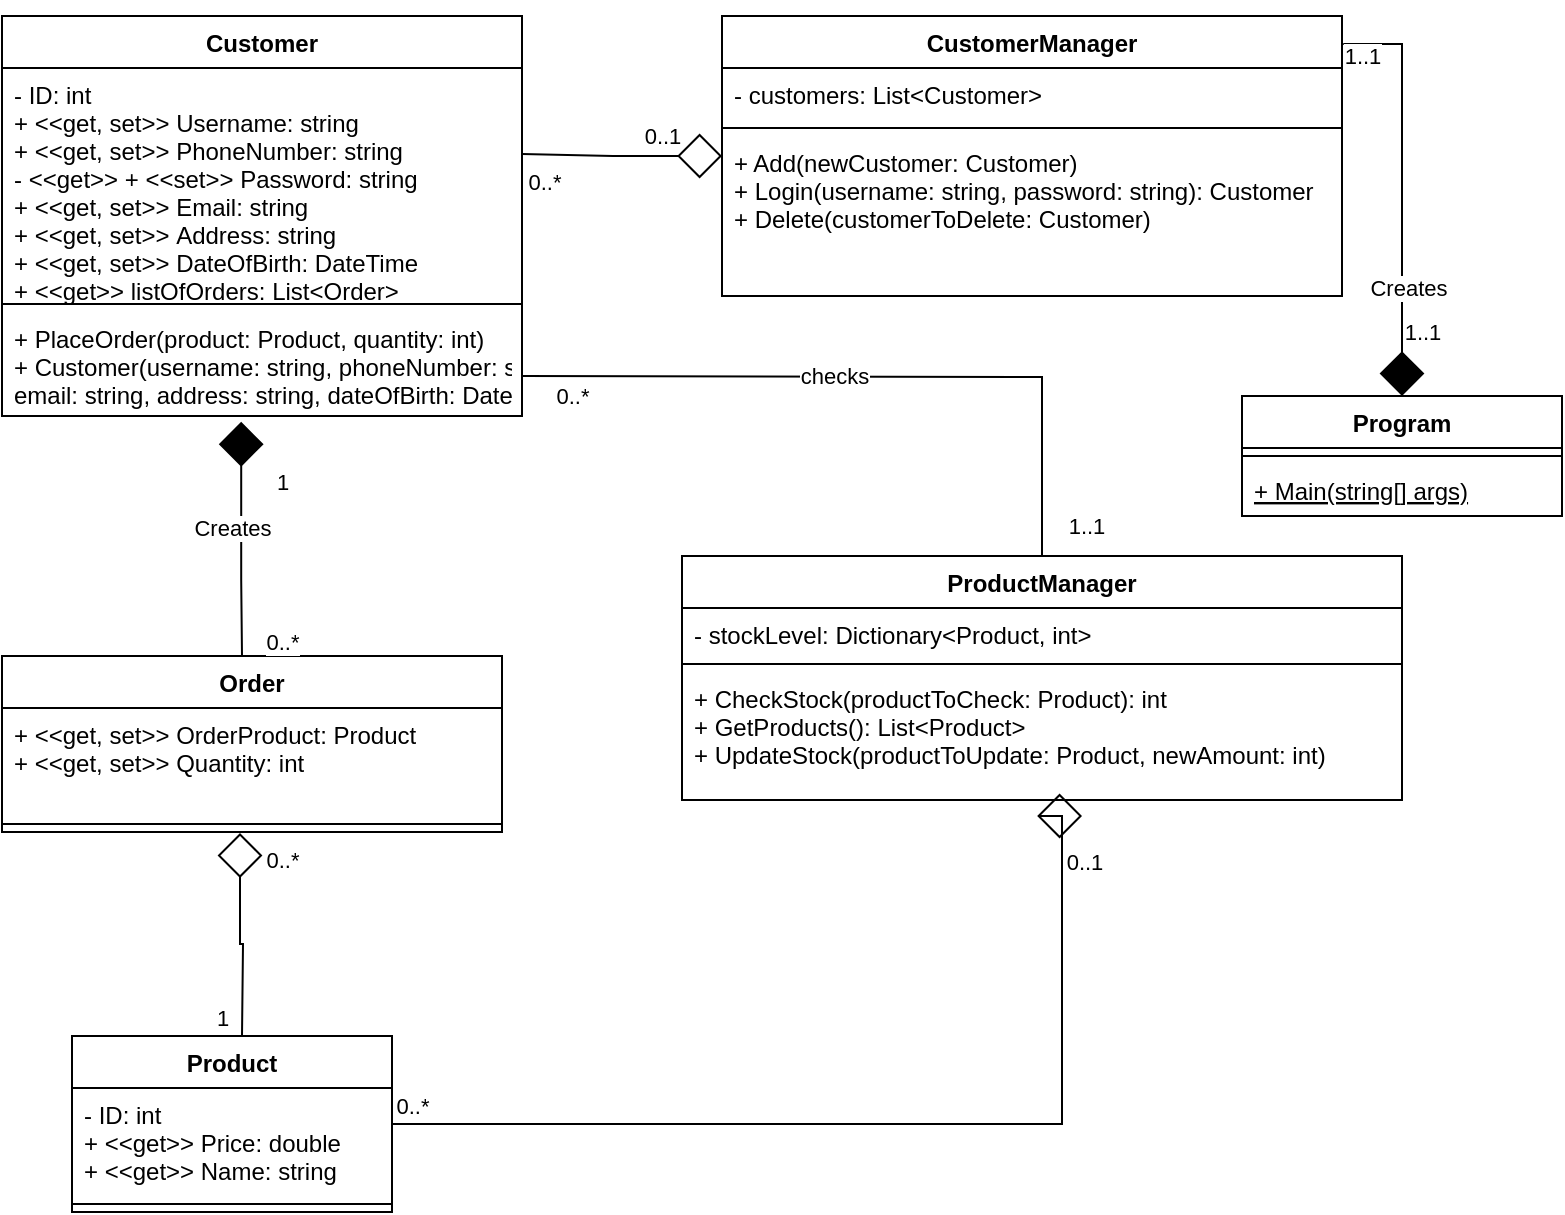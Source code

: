 <mxfile version="20.3.0" type="device"><diagram id="C5RBs43oDa-KdzZeNtuy" name="Page-1"><mxGraphModel dx="484" dy="508" grid="1" gridSize="10" guides="1" tooltips="1" connect="1" arrows="1" fold="1" page="1" pageScale="1" pageWidth="827" pageHeight="1169" math="0" shadow="0"><root><mxCell id="WIyWlLk6GJQsqaUBKTNV-0"/><mxCell id="WIyWlLk6GJQsqaUBKTNV-1" parent="WIyWlLk6GJQsqaUBKTNV-0"/><mxCell id="xz8rxyZSxmBfU7oy6bDO-41" style="edgeStyle=orthogonalEdgeStyle;rounded=0;orthogonalLoop=1;jettySize=auto;html=1;entryX=0.5;entryY=0;entryDx=0;entryDy=0;strokeWidth=1;startArrow=none;startFill=0;endArrow=none;endFill=0;startSize=20;endSize=6;" edge="1" parent="WIyWlLk6GJQsqaUBKTNV-1" target="xz8rxyZSxmBfU7oy6bDO-12"><mxGeometry relative="1" as="geometry"><mxPoint x="280" y="220" as="sourcePoint"/></mxGeometry></mxCell><mxCell id="xz8rxyZSxmBfU7oy6bDO-42" value="checks" style="edgeLabel;html=1;align=center;verticalAlign=middle;resizable=0;points=[];" vertex="1" connectable="0" parent="xz8rxyZSxmBfU7oy6bDO-41"><mxGeometry x="-0.111" y="1" relative="1" as="geometry"><mxPoint as="offset"/></mxGeometry></mxCell><mxCell id="xz8rxyZSxmBfU7oy6bDO-47" value="1..1" style="edgeLabel;html=1;align=center;verticalAlign=middle;resizable=0;points=[];" vertex="1" connectable="0" parent="xz8rxyZSxmBfU7oy6bDO-41"><mxGeometry x="0.91" y="1" relative="1" as="geometry"><mxPoint x="21" as="offset"/></mxGeometry></mxCell><mxCell id="xz8rxyZSxmBfU7oy6bDO-48" value="0..*" style="edgeLabel;html=1;align=center;verticalAlign=middle;resizable=0;points=[];" vertex="1" connectable="0" parent="xz8rxyZSxmBfU7oy6bDO-41"><mxGeometry x="-0.959" y="-1" relative="1" as="geometry"><mxPoint x="18" y="9" as="offset"/></mxGeometry></mxCell><mxCell id="xz8rxyZSxmBfU7oy6bDO-0" value="Customer" style="swimlane;fontStyle=1;align=center;verticalAlign=top;childLayout=stackLayout;horizontal=1;startSize=26;horizontalStack=0;resizeParent=1;resizeParentMax=0;resizeLast=0;collapsible=1;marginBottom=0;" vertex="1" parent="WIyWlLk6GJQsqaUBKTNV-1"><mxGeometry x="20" y="40" width="260" height="200" as="geometry"/></mxCell><mxCell id="xz8rxyZSxmBfU7oy6bDO-1" value="- ID: int&#10;+ &lt;&lt;get, set&gt;&gt; Username: string&#10;+ &lt;&lt;get, set&gt;&gt; PhoneNumber: string&#10;- &lt;&lt;get&gt;&gt; + &lt;&lt;set&gt;&gt; Password: string&#10;+ &lt;&lt;get, set&gt;&gt; Email: string&#10;+ &lt;&lt;get, set&gt;&gt; Address: string&#10;+ &lt;&lt;get, set&gt;&gt; DateOfBirth: DateTime&#10;+ &lt;&lt;get&gt;&gt; listOfOrders: List&lt;Order&gt;" style="text;strokeColor=none;fillColor=none;align=left;verticalAlign=top;spacingLeft=4;spacingRight=4;overflow=hidden;rotatable=0;points=[[0,0.5],[1,0.5]];portConstraint=eastwest;" vertex="1" parent="xz8rxyZSxmBfU7oy6bDO-0"><mxGeometry y="26" width="260" height="114" as="geometry"/></mxCell><mxCell id="xz8rxyZSxmBfU7oy6bDO-2" value="" style="line;strokeWidth=1;fillColor=none;align=left;verticalAlign=middle;spacingTop=-1;spacingLeft=3;spacingRight=3;rotatable=0;labelPosition=right;points=[];portConstraint=eastwest;strokeColor=inherit;" vertex="1" parent="xz8rxyZSxmBfU7oy6bDO-0"><mxGeometry y="140" width="260" height="8" as="geometry"/></mxCell><mxCell id="xz8rxyZSxmBfU7oy6bDO-3" value="+ PlaceOrder(product: Product, quantity: int)&#10;+ Customer(username: string, phoneNumber: string, password: string, &#10;email: string, address: string, dateOfBirth: DateTime)" style="text;strokeColor=none;fillColor=none;align=left;verticalAlign=top;spacingLeft=4;spacingRight=4;overflow=hidden;rotatable=0;points=[[0,0.5],[1,0.5]];portConstraint=eastwest;" vertex="1" parent="xz8rxyZSxmBfU7oy6bDO-0"><mxGeometry y="148" width="260" height="52" as="geometry"/></mxCell><mxCell id="xz8rxyZSxmBfU7oy6bDO-8" value="Product" style="swimlane;fontStyle=1;align=center;verticalAlign=top;childLayout=stackLayout;horizontal=1;startSize=26;horizontalStack=0;resizeParent=1;resizeParentMax=0;resizeLast=0;collapsible=1;marginBottom=0;" vertex="1" parent="WIyWlLk6GJQsqaUBKTNV-1"><mxGeometry x="55" y="550" width="160" height="88" as="geometry"/></mxCell><mxCell id="xz8rxyZSxmBfU7oy6bDO-9" value="- ID: int&#10;+ &lt;&lt;get&gt;&gt; Price: double&#10;+ &lt;&lt;get&gt;&gt; Name: string" style="text;strokeColor=none;fillColor=none;align=left;verticalAlign=top;spacingLeft=4;spacingRight=4;overflow=hidden;rotatable=0;points=[[0,0.5],[1,0.5]];portConstraint=eastwest;" vertex="1" parent="xz8rxyZSxmBfU7oy6bDO-8"><mxGeometry y="26" width="160" height="54" as="geometry"/></mxCell><mxCell id="xz8rxyZSxmBfU7oy6bDO-10" value="" style="line;strokeWidth=1;fillColor=none;align=left;verticalAlign=middle;spacingTop=-1;spacingLeft=3;spacingRight=3;rotatable=0;labelPosition=right;points=[];portConstraint=eastwest;strokeColor=inherit;" vertex="1" parent="xz8rxyZSxmBfU7oy6bDO-8"><mxGeometry y="80" width="160" height="8" as="geometry"/></mxCell><mxCell id="xz8rxyZSxmBfU7oy6bDO-12" value="ProductManager" style="swimlane;fontStyle=1;align=center;verticalAlign=top;childLayout=stackLayout;horizontal=1;startSize=26;horizontalStack=0;resizeParent=1;resizeParentMax=0;resizeLast=0;collapsible=1;marginBottom=0;" vertex="1" parent="WIyWlLk6GJQsqaUBKTNV-1"><mxGeometry x="360" y="310" width="360" height="122" as="geometry"/></mxCell><mxCell id="xz8rxyZSxmBfU7oy6bDO-13" value="- stockLevel: Dictionary&lt;Product, int&gt;" style="text;strokeColor=none;fillColor=none;align=left;verticalAlign=top;spacingLeft=4;spacingRight=4;overflow=hidden;rotatable=0;points=[[0,0.5],[1,0.5]];portConstraint=eastwest;" vertex="1" parent="xz8rxyZSxmBfU7oy6bDO-12"><mxGeometry y="26" width="360" height="24" as="geometry"/></mxCell><mxCell id="xz8rxyZSxmBfU7oy6bDO-14" value="" style="line;strokeWidth=1;fillColor=none;align=left;verticalAlign=middle;spacingTop=-1;spacingLeft=3;spacingRight=3;rotatable=0;labelPosition=right;points=[];portConstraint=eastwest;strokeColor=inherit;" vertex="1" parent="xz8rxyZSxmBfU7oy6bDO-12"><mxGeometry y="50" width="360" height="8" as="geometry"/></mxCell><mxCell id="xz8rxyZSxmBfU7oy6bDO-15" value="+ CheckStock(productToCheck: Product): int&#10;+ GetProducts(): List&lt;Product&gt;&#10;+ UpdateStock(productToUpdate: Product, newAmount: int)" style="text;strokeColor=none;fillColor=none;align=left;verticalAlign=top;spacingLeft=4;spacingRight=4;overflow=hidden;rotatable=0;points=[[0,0.5],[1,0.5]];portConstraint=eastwest;" vertex="1" parent="xz8rxyZSxmBfU7oy6bDO-12"><mxGeometry y="58" width="360" height="64" as="geometry"/></mxCell><mxCell id="xz8rxyZSxmBfU7oy6bDO-32" style="edgeStyle=orthogonalEdgeStyle;rounded=0;orthogonalLoop=1;jettySize=auto;html=1;strokeWidth=1;startArrow=diamond;startFill=0;endArrow=none;endFill=0;startSize=20;endSize=6;" edge="1" parent="WIyWlLk6GJQsqaUBKTNV-1" source="xz8rxyZSxmBfU7oy6bDO-16"><mxGeometry relative="1" as="geometry"><mxPoint x="280" y="109" as="targetPoint"/></mxGeometry></mxCell><mxCell id="xz8rxyZSxmBfU7oy6bDO-45" value="0..*" style="edgeLabel;html=1;align=center;verticalAlign=middle;resizable=0;points=[];" vertex="1" connectable="0" parent="xz8rxyZSxmBfU7oy6bDO-32"><mxGeometry x="0.893" y="2" relative="1" as="geometry"><mxPoint x="5" y="12" as="offset"/></mxGeometry></mxCell><mxCell id="xz8rxyZSxmBfU7oy6bDO-46" value="0..1" style="edgeLabel;html=1;align=center;verticalAlign=middle;resizable=0;points=[];" vertex="1" connectable="0" parent="xz8rxyZSxmBfU7oy6bDO-32"><mxGeometry x="-0.182" y="-2" relative="1" as="geometry"><mxPoint x="11" y="-8" as="offset"/></mxGeometry></mxCell><mxCell id="xz8rxyZSxmBfU7oy6bDO-16" value="CustomerManager" style="swimlane;fontStyle=1;align=center;verticalAlign=top;childLayout=stackLayout;horizontal=1;startSize=26;horizontalStack=0;resizeParent=1;resizeParentMax=0;resizeLast=0;collapsible=1;marginBottom=0;" vertex="1" parent="WIyWlLk6GJQsqaUBKTNV-1"><mxGeometry x="380" y="40" width="310" height="140" as="geometry"/></mxCell><mxCell id="xz8rxyZSxmBfU7oy6bDO-17" value="- customers: List&lt;Customer&gt;" style="text;strokeColor=none;fillColor=none;align=left;verticalAlign=top;spacingLeft=4;spacingRight=4;overflow=hidden;rotatable=0;points=[[0,0.5],[1,0.5]];portConstraint=eastwest;" vertex="1" parent="xz8rxyZSxmBfU7oy6bDO-16"><mxGeometry y="26" width="310" height="26" as="geometry"/></mxCell><mxCell id="xz8rxyZSxmBfU7oy6bDO-18" value="" style="line;strokeWidth=1;fillColor=none;align=left;verticalAlign=middle;spacingTop=-1;spacingLeft=3;spacingRight=3;rotatable=0;labelPosition=right;points=[];portConstraint=eastwest;strokeColor=inherit;" vertex="1" parent="xz8rxyZSxmBfU7oy6bDO-16"><mxGeometry y="52" width="310" height="8" as="geometry"/></mxCell><mxCell id="xz8rxyZSxmBfU7oy6bDO-19" value="+ Add(newCustomer: Customer)&#10;+ Login(username: string, password: string): Customer&#10;+ Delete(customerToDelete: Customer)" style="text;strokeColor=none;fillColor=none;align=left;verticalAlign=top;spacingLeft=4;spacingRight=4;overflow=hidden;rotatable=0;points=[[0,0.5],[1,0.5]];portConstraint=eastwest;" vertex="1" parent="xz8rxyZSxmBfU7oy6bDO-16"><mxGeometry y="60" width="310" height="80" as="geometry"/></mxCell><mxCell id="xz8rxyZSxmBfU7oy6bDO-20" value="Order" style="swimlane;fontStyle=1;align=center;verticalAlign=top;childLayout=stackLayout;horizontal=1;startSize=26;horizontalStack=0;resizeParent=1;resizeParentMax=0;resizeLast=0;collapsible=1;marginBottom=0;" vertex="1" parent="WIyWlLk6GJQsqaUBKTNV-1"><mxGeometry x="20" y="360" width="250" height="88" as="geometry"/></mxCell><mxCell id="xz8rxyZSxmBfU7oy6bDO-21" value="+ &lt;&lt;get, set&gt;&gt; OrderProduct: Product&#10;+ &lt;&lt;get, set&gt;&gt; Quantity: int" style="text;strokeColor=none;fillColor=none;align=left;verticalAlign=top;spacingLeft=4;spacingRight=4;overflow=hidden;rotatable=0;points=[[0,0.5],[1,0.5]];portConstraint=eastwest;" vertex="1" parent="xz8rxyZSxmBfU7oy6bDO-20"><mxGeometry y="26" width="250" height="54" as="geometry"/></mxCell><mxCell id="xz8rxyZSxmBfU7oy6bDO-22" value="" style="line;strokeWidth=1;fillColor=none;align=left;verticalAlign=middle;spacingTop=-1;spacingLeft=3;spacingRight=3;rotatable=0;labelPosition=right;points=[];portConstraint=eastwest;strokeColor=inherit;" vertex="1" parent="xz8rxyZSxmBfU7oy6bDO-20"><mxGeometry y="80" width="250" height="8" as="geometry"/></mxCell><mxCell id="xz8rxyZSxmBfU7oy6bDO-28" style="edgeStyle=orthogonalEdgeStyle;rounded=0;orthogonalLoop=1;jettySize=auto;html=1;entryX=1.002;entryY=0.1;entryDx=0;entryDy=0;entryPerimeter=0;exitX=0.5;exitY=0;exitDx=0;exitDy=0;endArrow=none;endFill=0;startArrow=diamond;startFill=1;strokeWidth=1;endSize=6;startSize=20;" edge="1" parent="WIyWlLk6GJQsqaUBKTNV-1" source="xz8rxyZSxmBfU7oy6bDO-23" target="xz8rxyZSxmBfU7oy6bDO-16"><mxGeometry relative="1" as="geometry"/></mxCell><mxCell id="xz8rxyZSxmBfU7oy6bDO-29" value="Creates" style="edgeLabel;html=1;align=center;verticalAlign=middle;resizable=0;points=[];" vertex="1" connectable="0" parent="xz8rxyZSxmBfU7oy6bDO-28"><mxGeometry x="-0.469" y="-3" relative="1" as="geometry"><mxPoint as="offset"/></mxGeometry></mxCell><mxCell id="xz8rxyZSxmBfU7oy6bDO-43" value="1..1" style="edgeLabel;html=1;align=center;verticalAlign=middle;resizable=0;points=[];" vertex="1" connectable="0" parent="xz8rxyZSxmBfU7oy6bDO-28"><mxGeometry x="0.93" y="1" relative="1" as="geometry"><mxPoint x="2" y="5" as="offset"/></mxGeometry></mxCell><mxCell id="xz8rxyZSxmBfU7oy6bDO-44" value="1..1" style="edgeLabel;html=1;align=center;verticalAlign=middle;resizable=0;points=[];" vertex="1" connectable="0" parent="xz8rxyZSxmBfU7oy6bDO-28"><mxGeometry x="-0.684" relative="1" as="geometry"><mxPoint x="10" as="offset"/></mxGeometry></mxCell><mxCell id="xz8rxyZSxmBfU7oy6bDO-23" value="Program" style="swimlane;fontStyle=1;align=center;verticalAlign=top;childLayout=stackLayout;horizontal=1;startSize=26;horizontalStack=0;resizeParent=1;resizeParentMax=0;resizeLast=0;collapsible=1;marginBottom=0;" vertex="1" parent="WIyWlLk6GJQsqaUBKTNV-1"><mxGeometry x="640" y="230" width="160" height="60" as="geometry"/></mxCell><mxCell id="xz8rxyZSxmBfU7oy6bDO-25" value="" style="line;strokeWidth=1;fillColor=none;align=left;verticalAlign=middle;spacingTop=-1;spacingLeft=3;spacingRight=3;rotatable=0;labelPosition=right;points=[];portConstraint=eastwest;strokeColor=inherit;" vertex="1" parent="xz8rxyZSxmBfU7oy6bDO-23"><mxGeometry y="26" width="160" height="8" as="geometry"/></mxCell><mxCell id="xz8rxyZSxmBfU7oy6bDO-26" value="+ Main(string[] args)" style="text;strokeColor=none;fillColor=none;align=left;verticalAlign=top;spacingLeft=4;spacingRight=4;overflow=hidden;rotatable=0;points=[[0,0.5],[1,0.5]];portConstraint=eastwest;fontStyle=4" vertex="1" parent="xz8rxyZSxmBfU7oy6bDO-23"><mxGeometry y="34" width="160" height="26" as="geometry"/></mxCell><mxCell id="xz8rxyZSxmBfU7oy6bDO-36" style="edgeStyle=orthogonalEdgeStyle;rounded=0;orthogonalLoop=1;jettySize=auto;html=1;exitX=0.46;exitY=1.056;exitDx=0;exitDy=0;endArrow=none;endFill=0;startArrow=diamond;startFill=1;strokeWidth=1;endSize=6;startSize=20;exitPerimeter=0;" edge="1" parent="WIyWlLk6GJQsqaUBKTNV-1" source="xz8rxyZSxmBfU7oy6bDO-3"><mxGeometry relative="1" as="geometry"><mxPoint x="349.97" y="296" as="sourcePoint"/><mxPoint x="140" y="360" as="targetPoint"/><Array as="points"><mxPoint x="140" y="322"/><mxPoint x="140" y="358"/></Array></mxGeometry></mxCell><mxCell id="xz8rxyZSxmBfU7oy6bDO-37" value="Creates" style="edgeLabel;html=1;align=center;verticalAlign=middle;resizable=0;points=[];" vertex="1" connectable="0" parent="xz8rxyZSxmBfU7oy6bDO-36"><mxGeometry x="-0.469" y="-3" relative="1" as="geometry"><mxPoint x="-2" y="22" as="offset"/></mxGeometry></mxCell><mxCell id="xz8rxyZSxmBfU7oy6bDO-49" value="0..*" style="edgeLabel;html=1;align=center;verticalAlign=middle;resizable=0;points=[];" vertex="1" connectable="0" parent="xz8rxyZSxmBfU7oy6bDO-36"><mxGeometry x="0.796" y="4" relative="1" as="geometry"><mxPoint x="16" y="5" as="offset"/></mxGeometry></mxCell><mxCell id="xz8rxyZSxmBfU7oy6bDO-50" value="1" style="edgeLabel;html=1;align=center;verticalAlign=middle;resizable=0;points=[];" vertex="1" connectable="0" parent="xz8rxyZSxmBfU7oy6bDO-36"><mxGeometry x="-0.582" y="4" relative="1" as="geometry"><mxPoint x="16" y="5" as="offset"/></mxGeometry></mxCell><mxCell id="xz8rxyZSxmBfU7oy6bDO-38" style="edgeStyle=orthogonalEdgeStyle;rounded=0;orthogonalLoop=1;jettySize=auto;html=1;strokeWidth=1;startArrow=diamond;startFill=0;endArrow=none;endFill=0;startSize=20;endSize=6;exitX=0.476;exitY=1.069;exitDx=0;exitDy=0;exitPerimeter=0;" edge="1" parent="WIyWlLk6GJQsqaUBKTNV-1" source="xz8rxyZSxmBfU7oy6bDO-22"><mxGeometry relative="1" as="geometry"><mxPoint x="250" y="530" as="sourcePoint"/><mxPoint x="140" y="550" as="targetPoint"/></mxGeometry></mxCell><mxCell id="xz8rxyZSxmBfU7oy6bDO-51" value="1" style="edgeLabel;html=1;align=center;verticalAlign=middle;resizable=0;points=[];" vertex="1" connectable="0" parent="xz8rxyZSxmBfU7oy6bDO-38"><mxGeometry x="0.822" y="2" relative="1" as="geometry"><mxPoint x="-12" as="offset"/></mxGeometry></mxCell><mxCell id="xz8rxyZSxmBfU7oy6bDO-52" value="0..*" style="edgeLabel;html=1;align=center;verticalAlign=middle;resizable=0;points=[];" vertex="1" connectable="0" parent="xz8rxyZSxmBfU7oy6bDO-38"><mxGeometry x="-0.75" y="10" relative="1" as="geometry"><mxPoint x="11" as="offset"/></mxGeometry></mxCell><mxCell id="xz8rxyZSxmBfU7oy6bDO-39" style="edgeStyle=orthogonalEdgeStyle;rounded=0;orthogonalLoop=1;jettySize=auto;html=1;strokeWidth=1;startArrow=diamond;startFill=0;endArrow=none;endFill=0;startSize=20;endSize=6;entryX=1;entryY=0.5;entryDx=0;entryDy=0;" edge="1" parent="WIyWlLk6GJQsqaUBKTNV-1" target="xz8rxyZSxmBfU7oy6bDO-8"><mxGeometry relative="1" as="geometry"><mxPoint x="560" y="440" as="sourcePoint"/><mxPoint x="321" y="584.45" as="targetPoint"/><Array as="points"><mxPoint x="550" y="440"/><mxPoint x="550" y="594"/></Array></mxGeometry></mxCell><mxCell id="xz8rxyZSxmBfU7oy6bDO-54" value="0..*" style="edgeLabel;html=1;align=center;verticalAlign=middle;resizable=0;points=[];" vertex="1" connectable="0" parent="xz8rxyZSxmBfU7oy6bDO-39"><mxGeometry x="0.962" y="-2" relative="1" as="geometry"><mxPoint y="-7" as="offset"/></mxGeometry></mxCell><mxCell id="xz8rxyZSxmBfU7oy6bDO-55" value="0..1" style="edgeLabel;html=1;align=center;verticalAlign=middle;resizable=0;points=[];" vertex="1" connectable="0" parent="xz8rxyZSxmBfU7oy6bDO-39"><mxGeometry x="-0.778" y="1" relative="1" as="geometry"><mxPoint x="10" y="-23" as="offset"/></mxGeometry></mxCell></root></mxGraphModel></diagram></mxfile>